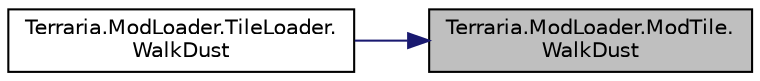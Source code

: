 digraph "Terraria.ModLoader.ModTile.WalkDust"
{
 // LATEX_PDF_SIZE
  edge [fontname="Helvetica",fontsize="10",labelfontname="Helvetica",labelfontsize="10"];
  node [fontname="Helvetica",fontsize="10",shape=record];
  rankdir="RL";
  Node1 [label="Terraria.ModLoader.ModTile.\lWalkDust",height=0.2,width=0.4,color="black", fillcolor="grey75", style="filled", fontcolor="black",tooltip="Allows you to modify the dust created when the player walks on this tile. The makeDust parameter is w..."];
  Node1 -> Node2 [dir="back",color="midnightblue",fontsize="10",style="solid",fontname="Helvetica"];
  Node2 [label="Terraria.ModLoader.TileLoader.\lWalkDust",height=0.2,width=0.4,color="black", fillcolor="white", style="filled",URL="$class_terraria_1_1_mod_loader_1_1_tile_loader.html#a0ee8573b61cc8354d605a2855de5e765",tooltip=" "];
}
